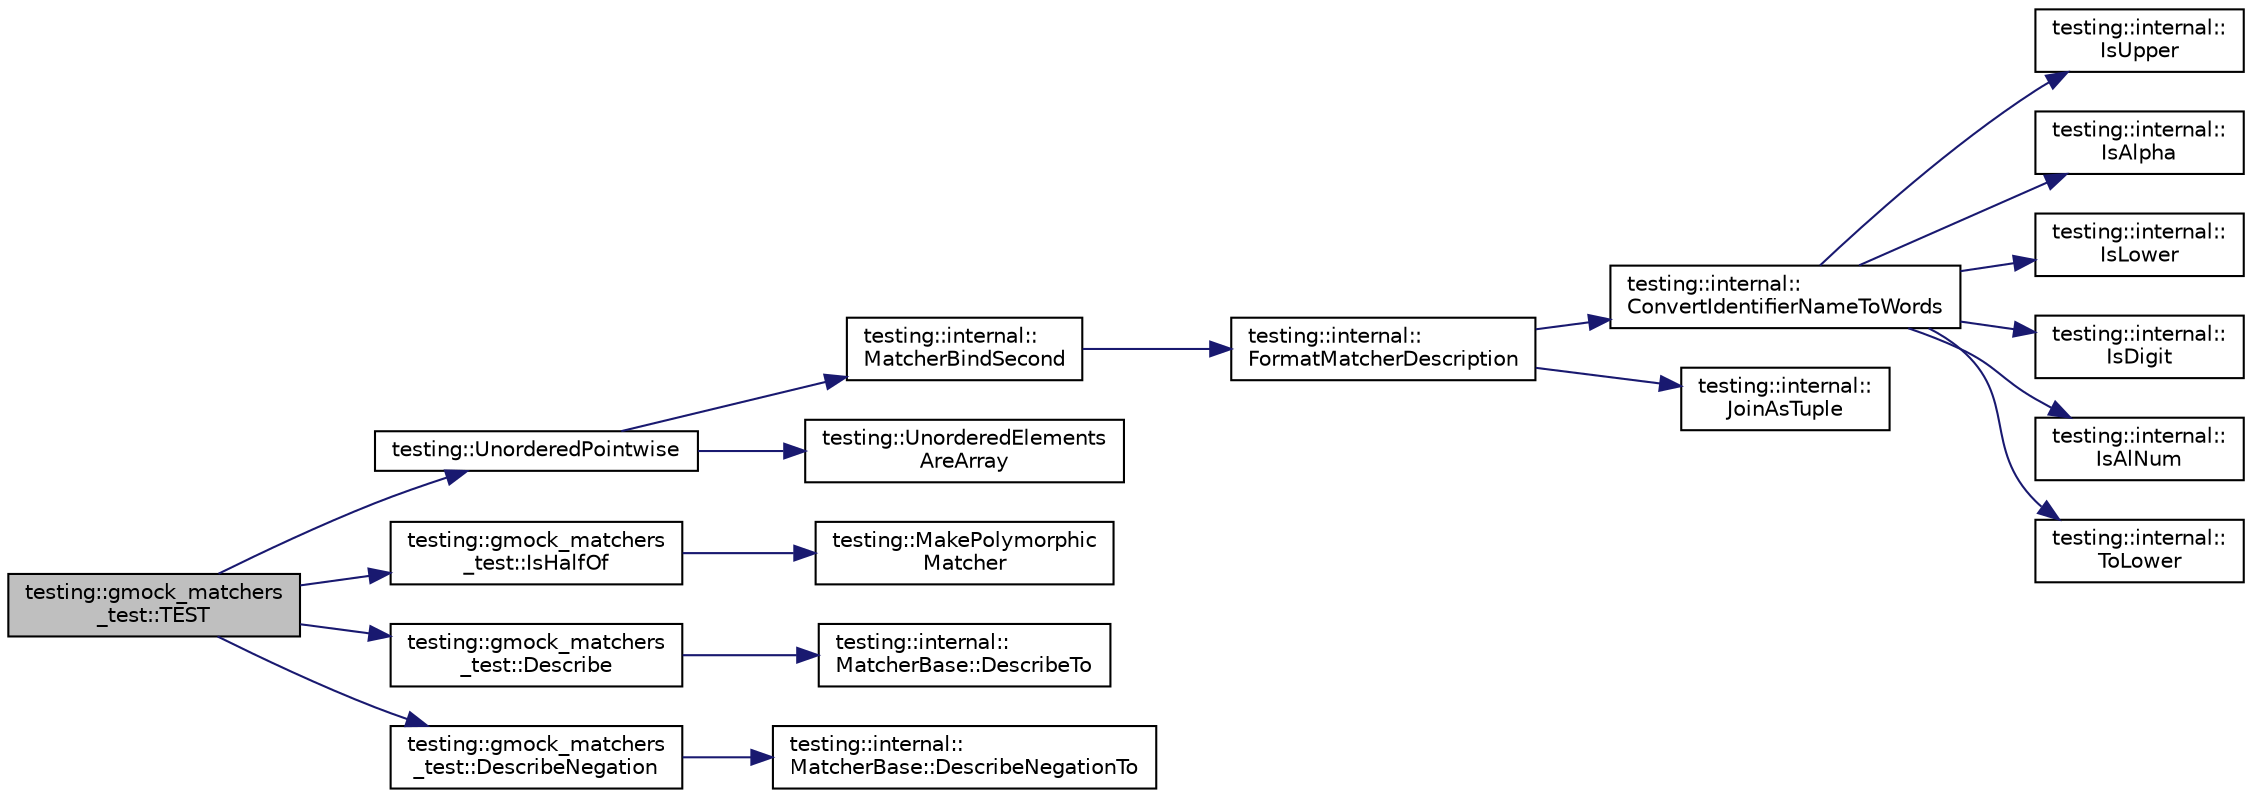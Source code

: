 digraph "testing::gmock_matchers_test::TEST"
{
  edge [fontname="Helvetica",fontsize="10",labelfontname="Helvetica",labelfontsize="10"];
  node [fontname="Helvetica",fontsize="10",shape=record];
  rankdir="LR";
  Node1950 [label="testing::gmock_matchers\l_test::TEST",height=0.2,width=0.4,color="black", fillcolor="grey75", style="filled", fontcolor="black"];
  Node1950 -> Node1951 [color="midnightblue",fontsize="10",style="solid",fontname="Helvetica"];
  Node1951 [label="testing::UnorderedPointwise",height=0.2,width=0.4,color="black", fillcolor="white", style="filled",URL="$d0/d75/namespacetesting.html#a3e800c56ae70a6d9955077a75d4971f1"];
  Node1951 -> Node1952 [color="midnightblue",fontsize="10",style="solid",fontname="Helvetica"];
  Node1952 [label="testing::internal::\lMatcherBindSecond",height=0.2,width=0.4,color="black", fillcolor="white", style="filled",URL="$d0/da7/namespacetesting_1_1internal.html#a31eb77a2bb0ca713d6ef07d8a3b9af9e"];
  Node1952 -> Node1953 [color="midnightblue",fontsize="10",style="solid",fontname="Helvetica"];
  Node1953 [label="testing::internal::\lFormatMatcherDescription",height=0.2,width=0.4,color="black", fillcolor="white", style="filled",URL="$d0/da7/namespacetesting_1_1internal.html#a593b52fcbb46a765a31850661b1960f4"];
  Node1953 -> Node1954 [color="midnightblue",fontsize="10",style="solid",fontname="Helvetica"];
  Node1954 [label="testing::internal::\lConvertIdentifierNameToWords",height=0.2,width=0.4,color="black", fillcolor="white", style="filled",URL="$d0/da7/namespacetesting_1_1internal.html#a571db854f6de337007c53573c9cbf8a3"];
  Node1954 -> Node1955 [color="midnightblue",fontsize="10",style="solid",fontname="Helvetica"];
  Node1955 [label="testing::internal::\lIsUpper",height=0.2,width=0.4,color="black", fillcolor="white", style="filled",URL="$d0/da7/namespacetesting_1_1internal.html#a84f3baa379fec6bf5947cb5165aa8cc9"];
  Node1954 -> Node1956 [color="midnightblue",fontsize="10",style="solid",fontname="Helvetica"];
  Node1956 [label="testing::internal::\lIsAlpha",height=0.2,width=0.4,color="black", fillcolor="white", style="filled",URL="$d0/da7/namespacetesting_1_1internal.html#aeb957087fd6bbf9db98ab7cd41b0c129"];
  Node1954 -> Node1957 [color="midnightblue",fontsize="10",style="solid",fontname="Helvetica"];
  Node1957 [label="testing::internal::\lIsLower",height=0.2,width=0.4,color="black", fillcolor="white", style="filled",URL="$d0/da7/namespacetesting_1_1internal.html#ac26ce3883bc8919c27074975e958f3b7"];
  Node1954 -> Node1958 [color="midnightblue",fontsize="10",style="solid",fontname="Helvetica"];
  Node1958 [label="testing::internal::\lIsDigit",height=0.2,width=0.4,color="black", fillcolor="white", style="filled",URL="$d0/da7/namespacetesting_1_1internal.html#a4bd96b7fa6486802d33ddc217af55a39"];
  Node1954 -> Node1959 [color="midnightblue",fontsize="10",style="solid",fontname="Helvetica"];
  Node1959 [label="testing::internal::\lIsAlNum",height=0.2,width=0.4,color="black", fillcolor="white", style="filled",URL="$d0/da7/namespacetesting_1_1internal.html#a83802e7f23324cd512232203662e1a98"];
  Node1954 -> Node1960 [color="midnightblue",fontsize="10",style="solid",fontname="Helvetica"];
  Node1960 [label="testing::internal::\lToLower",height=0.2,width=0.4,color="black", fillcolor="white", style="filled",URL="$d0/da7/namespacetesting_1_1internal.html#ad9c627ef2a94245e3fd69e7ab3d49b42"];
  Node1953 -> Node1961 [color="midnightblue",fontsize="10",style="solid",fontname="Helvetica"];
  Node1961 [label="testing::internal::\lJoinAsTuple",height=0.2,width=0.4,color="black", fillcolor="white", style="filled",URL="$d0/da7/namespacetesting_1_1internal.html#a61d60981533cb0875bad9025e0d98b74"];
  Node1951 -> Node1962 [color="midnightblue",fontsize="10",style="solid",fontname="Helvetica"];
  Node1962 [label="testing::UnorderedElements\lAreArray",height=0.2,width=0.4,color="black", fillcolor="white", style="filled",URL="$d0/d75/namespacetesting.html#ab4896081406209171a1596b7028e1cf7"];
  Node1950 -> Node1963 [color="midnightblue",fontsize="10",style="solid",fontname="Helvetica"];
  Node1963 [label="testing::gmock_matchers\l_test::IsHalfOf",height=0.2,width=0.4,color="black", fillcolor="white", style="filled",URL="$d5/de1/namespacetesting_1_1gmock__matchers__test.html#ace0a8f64b108c7a9c32c2cac15185461"];
  Node1963 -> Node1964 [color="midnightblue",fontsize="10",style="solid",fontname="Helvetica"];
  Node1964 [label="testing::MakePolymorphic\lMatcher",height=0.2,width=0.4,color="black", fillcolor="white", style="filled",URL="$d0/d75/namespacetesting.html#a667ca94f190ec2e17ee2fbfdb7d3da04"];
  Node1950 -> Node1965 [color="midnightblue",fontsize="10",style="solid",fontname="Helvetica"];
  Node1965 [label="testing::gmock_matchers\l_test::Describe",height=0.2,width=0.4,color="black", fillcolor="white", style="filled",URL="$d5/de1/namespacetesting_1_1gmock__matchers__test.html#a738a538e1705ea49670aeb3ed25108e6"];
  Node1965 -> Node1966 [color="midnightblue",fontsize="10",style="solid",fontname="Helvetica"];
  Node1966 [label="testing::internal::\lMatcherBase::DescribeTo",height=0.2,width=0.4,color="black", fillcolor="white", style="filled",URL="$df/d93/classtesting_1_1internal_1_1_matcher_base.html#a7e0c883c7745e0d646463077ef1c1267"];
  Node1950 -> Node1967 [color="midnightblue",fontsize="10",style="solid",fontname="Helvetica"];
  Node1967 [label="testing::gmock_matchers\l_test::DescribeNegation",height=0.2,width=0.4,color="black", fillcolor="white", style="filled",URL="$d5/de1/namespacetesting_1_1gmock__matchers__test.html#a96c18b92dede79060a7303fe5d178faf"];
  Node1967 -> Node1968 [color="midnightblue",fontsize="10",style="solid",fontname="Helvetica"];
  Node1968 [label="testing::internal::\lMatcherBase::DescribeNegationTo",height=0.2,width=0.4,color="black", fillcolor="white", style="filled",URL="$df/d93/classtesting_1_1internal_1_1_matcher_base.html#ac1089d49b6b8a381900618985cd69b7f"];
}
